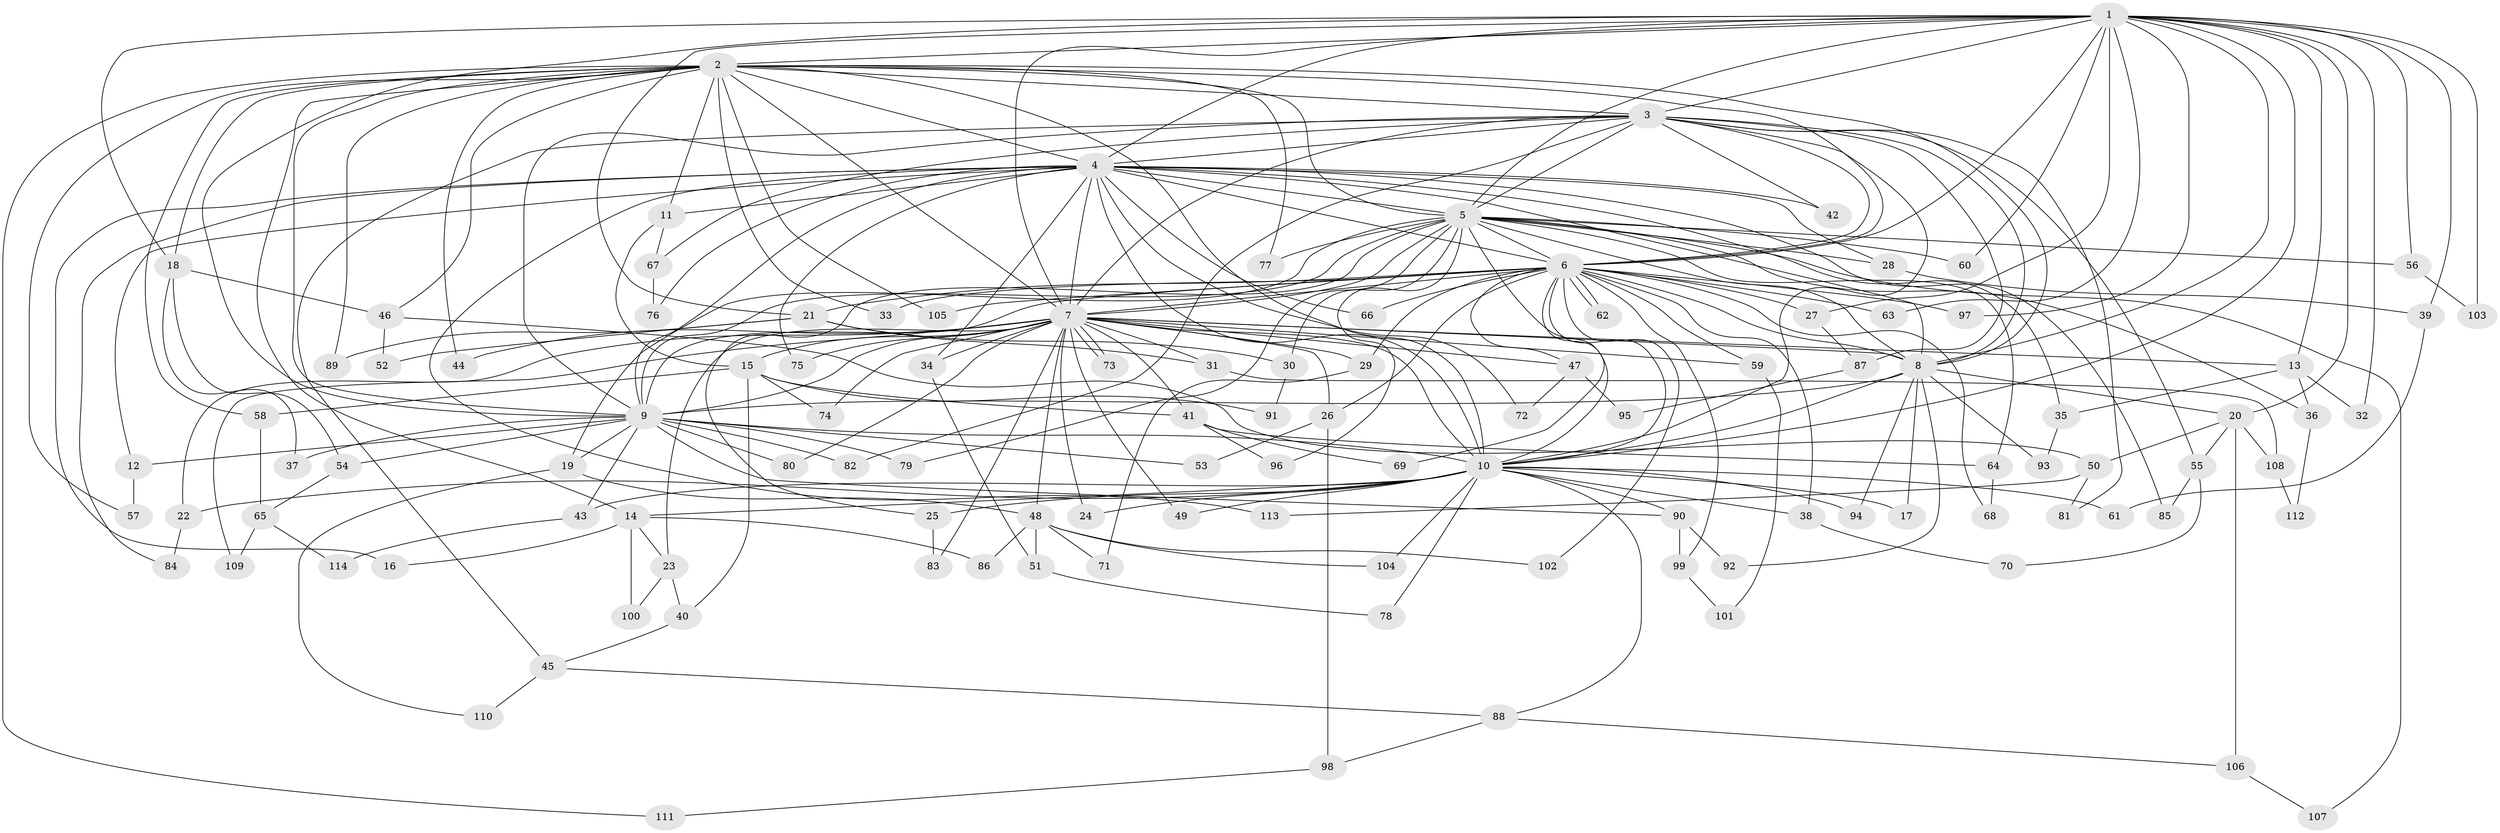 // Generated by graph-tools (version 1.1) at 2025/34/03/09/25 02:34:49]
// undirected, 114 vertices, 253 edges
graph export_dot {
graph [start="1"]
  node [color=gray90,style=filled];
  1;
  2;
  3;
  4;
  5;
  6;
  7;
  8;
  9;
  10;
  11;
  12;
  13;
  14;
  15;
  16;
  17;
  18;
  19;
  20;
  21;
  22;
  23;
  24;
  25;
  26;
  27;
  28;
  29;
  30;
  31;
  32;
  33;
  34;
  35;
  36;
  37;
  38;
  39;
  40;
  41;
  42;
  43;
  44;
  45;
  46;
  47;
  48;
  49;
  50;
  51;
  52;
  53;
  54;
  55;
  56;
  57;
  58;
  59;
  60;
  61;
  62;
  63;
  64;
  65;
  66;
  67;
  68;
  69;
  70;
  71;
  72;
  73;
  74;
  75;
  76;
  77;
  78;
  79;
  80;
  81;
  82;
  83;
  84;
  85;
  86;
  87;
  88;
  89;
  90;
  91;
  92;
  93;
  94;
  95;
  96;
  97;
  98;
  99;
  100;
  101;
  102;
  103;
  104;
  105;
  106;
  107;
  108;
  109;
  110;
  111;
  112;
  113;
  114;
  1 -- 2;
  1 -- 3;
  1 -- 4;
  1 -- 5;
  1 -- 6;
  1 -- 7;
  1 -- 8;
  1 -- 9;
  1 -- 10;
  1 -- 13;
  1 -- 18;
  1 -- 20;
  1 -- 21;
  1 -- 27;
  1 -- 32;
  1 -- 39;
  1 -- 56;
  1 -- 60;
  1 -- 63;
  1 -- 97;
  1 -- 103;
  2 -- 3;
  2 -- 4;
  2 -- 5;
  2 -- 6;
  2 -- 7;
  2 -- 8;
  2 -- 9;
  2 -- 10;
  2 -- 11;
  2 -- 14;
  2 -- 18;
  2 -- 33;
  2 -- 44;
  2 -- 46;
  2 -- 57;
  2 -- 58;
  2 -- 77;
  2 -- 89;
  2 -- 105;
  2 -- 111;
  3 -- 4;
  3 -- 5;
  3 -- 6;
  3 -- 7;
  3 -- 8;
  3 -- 9;
  3 -- 10;
  3 -- 42;
  3 -- 45;
  3 -- 55;
  3 -- 67;
  3 -- 81;
  3 -- 82;
  3 -- 87;
  4 -- 5;
  4 -- 6;
  4 -- 7;
  4 -- 8;
  4 -- 9;
  4 -- 10;
  4 -- 11;
  4 -- 12;
  4 -- 16;
  4 -- 28;
  4 -- 34;
  4 -- 35;
  4 -- 42;
  4 -- 66;
  4 -- 72;
  4 -- 75;
  4 -- 76;
  4 -- 84;
  4 -- 85;
  4 -- 113;
  5 -- 6;
  5 -- 7;
  5 -- 8;
  5 -- 9;
  5 -- 10;
  5 -- 19;
  5 -- 25;
  5 -- 28;
  5 -- 30;
  5 -- 36;
  5 -- 56;
  5 -- 60;
  5 -- 64;
  5 -- 77;
  5 -- 79;
  5 -- 96;
  5 -- 107;
  6 -- 7;
  6 -- 8;
  6 -- 9;
  6 -- 10;
  6 -- 21;
  6 -- 26;
  6 -- 27;
  6 -- 29;
  6 -- 33;
  6 -- 38;
  6 -- 47;
  6 -- 59;
  6 -- 62;
  6 -- 62;
  6 -- 63;
  6 -- 66;
  6 -- 68;
  6 -- 69;
  6 -- 97;
  6 -- 99;
  6 -- 102;
  6 -- 105;
  7 -- 8;
  7 -- 9;
  7 -- 10;
  7 -- 13;
  7 -- 15;
  7 -- 22;
  7 -- 23;
  7 -- 24;
  7 -- 26;
  7 -- 29;
  7 -- 31;
  7 -- 34;
  7 -- 41;
  7 -- 44;
  7 -- 47;
  7 -- 48;
  7 -- 49;
  7 -- 59;
  7 -- 73;
  7 -- 73;
  7 -- 74;
  7 -- 75;
  7 -- 80;
  7 -- 83;
  7 -- 109;
  8 -- 9;
  8 -- 10;
  8 -- 17;
  8 -- 20;
  8 -- 92;
  8 -- 93;
  8 -- 94;
  9 -- 10;
  9 -- 12;
  9 -- 19;
  9 -- 37;
  9 -- 43;
  9 -- 53;
  9 -- 54;
  9 -- 79;
  9 -- 80;
  9 -- 82;
  9 -- 90;
  10 -- 14;
  10 -- 17;
  10 -- 22;
  10 -- 24;
  10 -- 25;
  10 -- 38;
  10 -- 43;
  10 -- 49;
  10 -- 61;
  10 -- 78;
  10 -- 88;
  10 -- 90;
  10 -- 94;
  10 -- 104;
  11 -- 15;
  11 -- 67;
  12 -- 57;
  13 -- 32;
  13 -- 35;
  13 -- 36;
  14 -- 16;
  14 -- 23;
  14 -- 86;
  14 -- 100;
  15 -- 40;
  15 -- 41;
  15 -- 58;
  15 -- 74;
  15 -- 91;
  18 -- 37;
  18 -- 46;
  18 -- 54;
  19 -- 48;
  19 -- 110;
  20 -- 50;
  20 -- 55;
  20 -- 106;
  20 -- 108;
  21 -- 30;
  21 -- 31;
  21 -- 52;
  21 -- 89;
  22 -- 84;
  23 -- 40;
  23 -- 100;
  25 -- 83;
  26 -- 53;
  26 -- 98;
  27 -- 87;
  28 -- 39;
  29 -- 71;
  30 -- 91;
  31 -- 108;
  34 -- 51;
  35 -- 93;
  36 -- 112;
  38 -- 70;
  39 -- 61;
  40 -- 45;
  41 -- 64;
  41 -- 69;
  41 -- 96;
  43 -- 114;
  45 -- 88;
  45 -- 110;
  46 -- 50;
  46 -- 52;
  47 -- 72;
  47 -- 95;
  48 -- 51;
  48 -- 71;
  48 -- 86;
  48 -- 102;
  48 -- 104;
  50 -- 81;
  50 -- 113;
  51 -- 78;
  54 -- 65;
  55 -- 70;
  55 -- 85;
  56 -- 103;
  58 -- 65;
  59 -- 101;
  64 -- 68;
  65 -- 109;
  65 -- 114;
  67 -- 76;
  87 -- 95;
  88 -- 98;
  88 -- 106;
  90 -- 92;
  90 -- 99;
  98 -- 111;
  99 -- 101;
  106 -- 107;
  108 -- 112;
}
